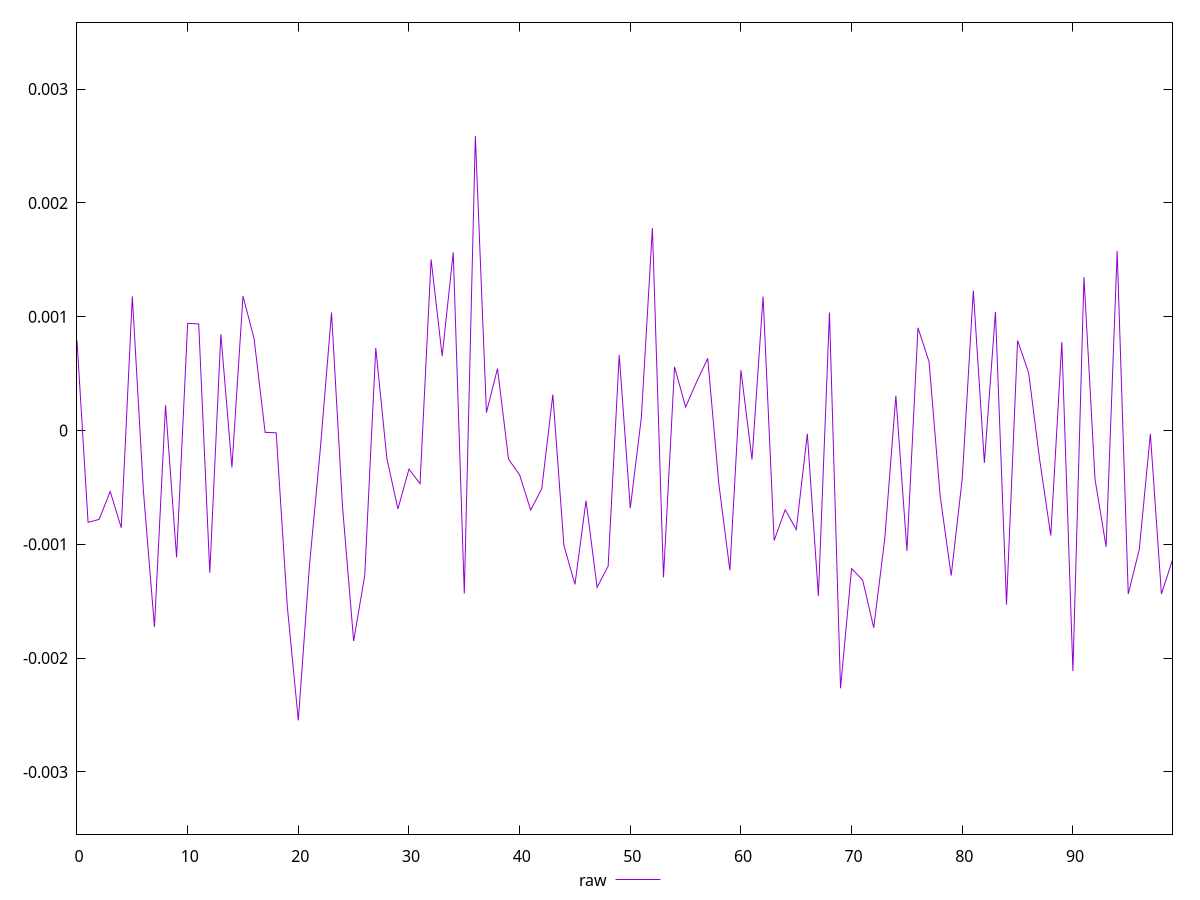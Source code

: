 reset

$raw <<EOF
0 0.0007912278883878994
1 -0.000806634241121585
2 -0.000781051120122659
3 -0.0005355297546491798
4 -0.0008545087941144064
5 0.0011790687775248409
6 -0.0005312464288611435
7 -0.0017269133516639146
8 0.00022189917957575136
9 -0.0011153617656299052
10 0.0009413277432723571
11 0.0009365057677570468
12 -0.001250636149027483
13 0.0008461822225350546
14 -0.00032412360183347086
15 0.001180484151707747
16 0.0008095347603572347
17 -0.000016156616233638234
18 -0.000019877429502006273
19 -0.0015406536899815124
20 -0.002546985528914273
21 -0.001195302872828089
22 -0.00014979309744576671
23 0.0010358381276147045
24 -0.0006752372698562942
25 -0.0018495792366287351
26 -0.0012749812161938496
27 0.0007247370173662712
28 -0.0002445549309577341
29 -0.0006893469838824065
30 -0.0003394540280383529
31 -0.00046756244776646803
32 0.0015035726127786665
33 0.0006537154320535027
34 0.001565631746170345
35 -0.001432758583853822
36 0.0025872663551574186
37 0.00015755596703242395
38 0.0005445877629322735
39 -0.0002528026492153673
40 -0.0003898476567334974
41 -0.00069928554554793
42 -0.0005112865587471294
43 0.0003150097212164077
44 -0.0010095687528986546
45 -0.001352324616735652
46 -0.0006164982907850037
47 -0.0013776593324502102
48 -0.0011921448944725028
49 0.0006642164725523003
50 -0.0006829053505612345
51 0.00011398544602834876
52 0.0017794273502731953
53 -0.0012908650265664305
54 0.0005594237803171351
55 0.00020599736906535965
56 0.00042887395466884525
57 0.0006334945048864942
58 -0.0004669196268626946
59 -0.001228208490635616
60 0.0005299803408192513
61 -0.000255530064591023
62 0.0011778799948666415
63 -0.0009671640186117034
64 -0.0006960695832183956
65 -0.0008706919106485667
66 -0.000028702673946804333
67 -0.0014536453634016071
68 0.0010372285173541906
69 -0.0022655834409747062
70 -0.0012135749254486717
71 -0.0013151573718233173
72 -0.0017334268416236093
73 -0.0009494507267139274
74 0.00030527510004784846
75 -0.001057744946536921
76 0.0009024685162934887
77 0.0006043912086183928
78 -0.0005717991815129752
79 -0.0012742629824372277
80 -0.00042397461758666765
81 0.0012300387312117454
82 -0.0002840442619966471
83 0.0010420018018769761
84 -0.0015299573801485597
85 0.0007912196939270194
86 0.0005071494595368509
87 -0.00025919890424720476
88 -0.0009228963523606623
89 0.0007770107617807409
90 -0.002114631572468698
91 0.001347527971472911
92 -0.0004291536954463415
93 -0.0010217323182429411
94 0.0015774856912413116
95 -0.0014366864067177803
96 -0.0010445981062083818
97 -0.00002889376379548586
98 -0.0014371788448744997
99 -0.0011371252743131533
EOF

set key outside below
set xrange [0:99]
set yrange [-0.003546985528914273:0.0035872663551574186]
set trange [-0.003546985528914273:0.0035872663551574186]
set terminal svg size 640, 500 enhanced background rgb 'white'
set output "report_00019_2021-02-10T18-14-37.922Z//meta/pScore-difference/samples/pages/raw/values.svg"

plot $raw title "raw" with line

reset
